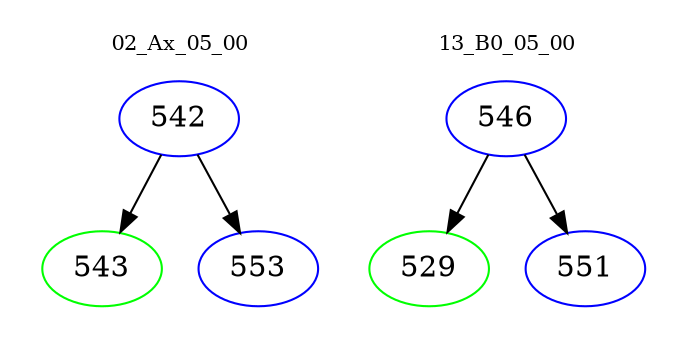 digraph{
subgraph cluster_0 {
color = white
label = "02_Ax_05_00";
fontsize=10;
T0_542 [label="542", color="blue"]
T0_542 -> T0_543 [color="black"]
T0_543 [label="543", color="green"]
T0_542 -> T0_553 [color="black"]
T0_553 [label="553", color="blue"]
}
subgraph cluster_1 {
color = white
label = "13_B0_05_00";
fontsize=10;
T1_546 [label="546", color="blue"]
T1_546 -> T1_529 [color="black"]
T1_529 [label="529", color="green"]
T1_546 -> T1_551 [color="black"]
T1_551 [label="551", color="blue"]
}
}
